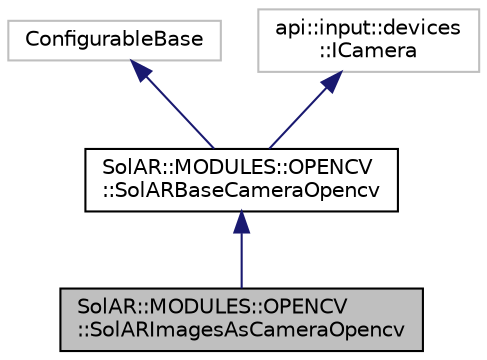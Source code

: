 digraph "SolAR::MODULES::OPENCV::SolARImagesAsCameraOpencv"
{
  edge [fontname="Helvetica",fontsize="10",labelfontname="Helvetica",labelfontsize="10"];
  node [fontname="Helvetica",fontsize="10",shape=record];
  Node4 [label="SolAR::MODULES::OPENCV\l::SolARImagesAsCameraOpencv",height=0.2,width=0.4,color="black", fillcolor="grey75", style="filled", fontcolor="black"];
  Node5 -> Node4 [dir="back",color="midnightblue",fontsize="10",style="solid",fontname="Helvetica"];
  Node5 [label="SolAR::MODULES::OPENCV\l::SolARBaseCameraOpencv",height=0.2,width=0.4,color="black", fillcolor="white", style="filled",URL="$class_sol_a_r_1_1_m_o_d_u_l_e_s_1_1_o_p_e_n_c_v_1_1_sol_a_r_base_camera_opencv.html",tooltip="Grabs current image captured by a RGB camera. UUID: 5b7396f4-a804-4f3c-a0eb-fb1d56042bb4 ..."];
  Node6 -> Node5 [dir="back",color="midnightblue",fontsize="10",style="solid",fontname="Helvetica"];
  Node6 [label="ConfigurableBase",height=0.2,width=0.4,color="grey75", fillcolor="white", style="filled"];
  Node7 -> Node5 [dir="back",color="midnightblue",fontsize="10",style="solid",fontname="Helvetica"];
  Node7 [label="api::input::devices\l::ICamera",height=0.2,width=0.4,color="grey75", fillcolor="white", style="filled"];
}

